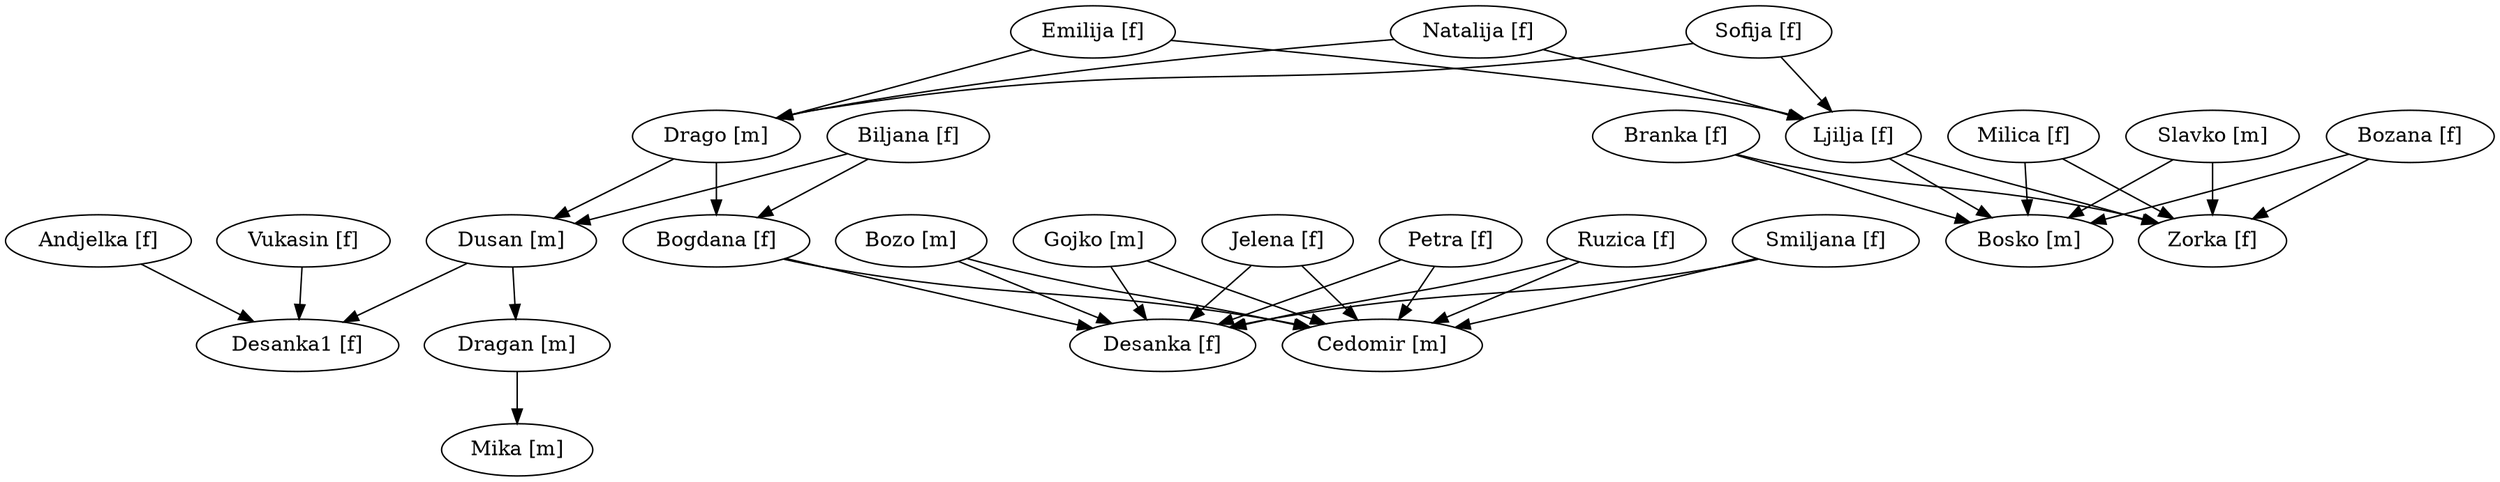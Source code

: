 digraph FamilyTree
{
  "Andjelka [f]" -> "Desanka1 [f]";
  "Biljana [f]" -> "Bogdana [f]";
  "Biljana [f]" -> "Dusan [m]";
  "Bogdana [f]" -> "Desanka [f]";
  "Bogdana [f]" -> "Cedomir [m]";
  "Bosko [m]";
  "Bozana [f]" -> "Zorka [f]";
  "Bozana [f]" -> "Bosko [m]";
  "Bozo [m]" -> "Desanka [f]";
  "Bozo [m]" -> "Cedomir [m]";
  "Branka [f]" -> "Zorka [f]";
  "Branka [f]" -> "Bosko [m]";
  "Cedomir [m]";
  "Desanka [f]";
  "Desanka1 [f]";
  "Dragan [m]" -> "Mika [m]";
  "Drago [m]" -> "Bogdana [f]";
  "Drago [m]" -> "Dusan [m]";
  "Dusan [m]" -> "Desanka1 [f]";
  "Dusan [m]" -> "Dragan [m]";
  "Emilija [f]" -> "Ljilja [f]";
  "Emilija [f]" -> "Drago [m]";
  "Gojko [m]" -> "Desanka [f]";
  "Gojko [m]" -> "Cedomir [m]";
  "Jelena [f]" -> "Desanka [f]";
  "Jelena [f]" -> "Cedomir [m]";
  "Ljilja [f]" -> "Zorka [f]";
  "Ljilja [f]" -> "Bosko [m]";
  "Mika [m]";
  "Milica [f]" -> "Zorka [f]";
  "Milica [f]" -> "Bosko [m]";
  "Natalija [f]" -> "Ljilja [f]";
  "Natalija [f]" -> "Drago [m]";
  "Petra [f]" -> "Desanka [f]";
  "Petra [f]" -> "Cedomir [m]";
  "Ruzica [f]" -> "Desanka [f]";
  "Ruzica [f]" -> "Cedomir [m]";
  "Slavko [m]" -> "Zorka [f]";
  "Slavko [m]" -> "Bosko [m]";
  "Smiljana [f]" -> "Desanka [f]";
  "Smiljana [f]" -> "Cedomir [m]";
  "Sofija [f]" -> "Ljilja [f]";
  "Sofija [f]" -> "Drago [m]";
  "Vukasin [f]" -> "Desanka1 [f]";
  "Zorka [f]";
}
